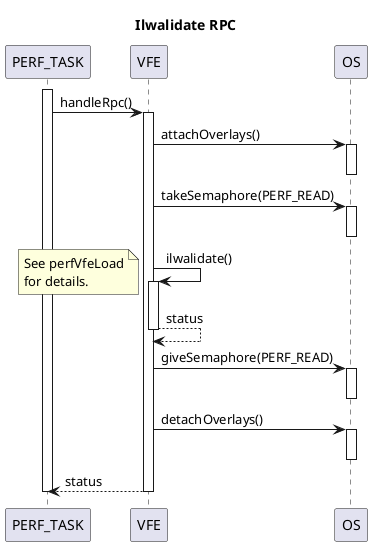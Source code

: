 @startuml
title Ilwalidate RPC
activate PERF_TASK
    PERF_TASK -> VFE : handleRpc()
    activate VFE
        VFE -> OS : attachOverlays()
        activate OS
        deactivate OS

        VFE -> OS : takeSemaphore(PERF_READ)
        activate OS
        deactivate OS

        VFE -> VFE : ilwalidate()
        activate VFE
            note left
            See perfVfeLoad
            for details.
            endnote
            return status

        VFE -> OS : giveSemaphore(PERF_READ)
        activate OS
        deactivate OS

        VFE -> OS : detachOverlays()
        activate OS
        deactivate OS

        return status
deactivate PERF_TASK
@enduml
